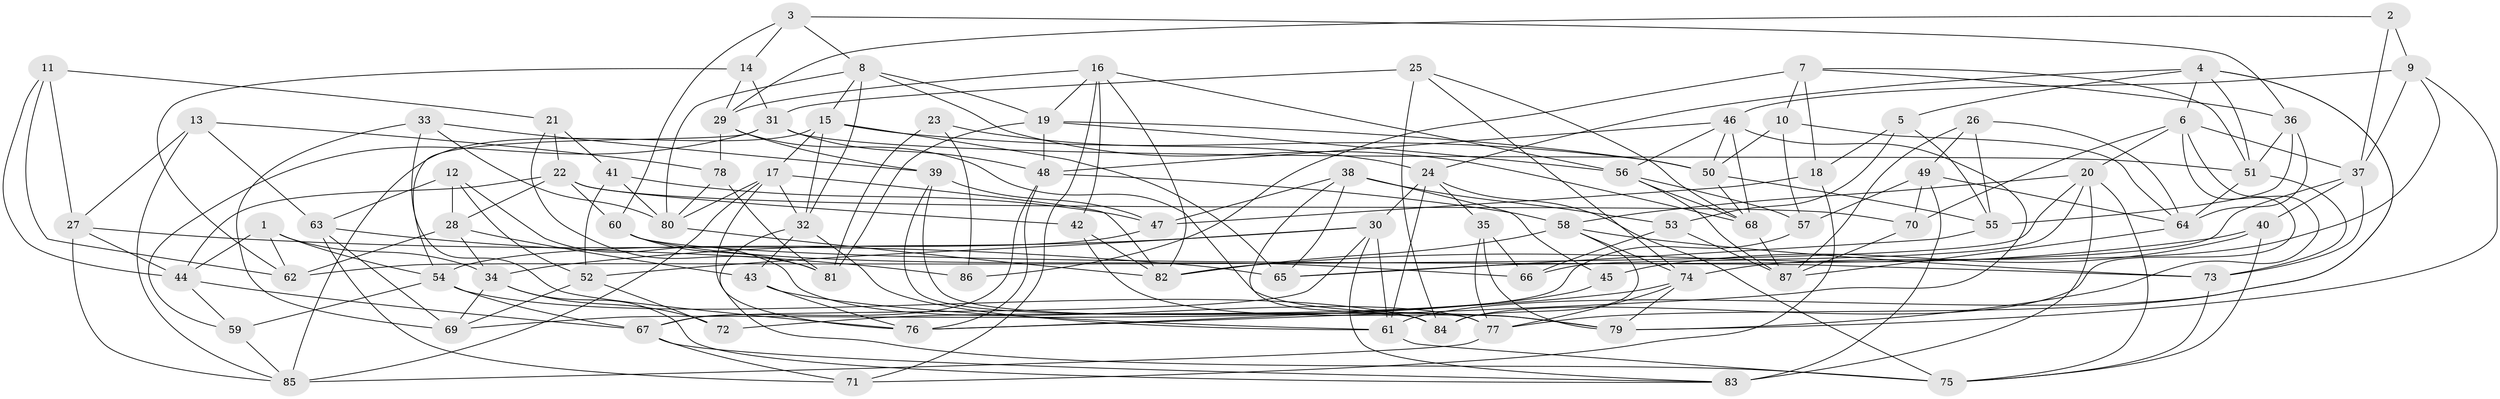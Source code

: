 // original degree distribution, {4: 1.0}
// Generated by graph-tools (version 1.1) at 2025/38/03/04/25 23:38:15]
// undirected, 87 vertices, 219 edges
graph export_dot {
  node [color=gray90,style=filled];
  1;
  2;
  3;
  4;
  5;
  6;
  7;
  8;
  9;
  10;
  11;
  12;
  13;
  14;
  15;
  16;
  17;
  18;
  19;
  20;
  21;
  22;
  23;
  24;
  25;
  26;
  27;
  28;
  29;
  30;
  31;
  32;
  33;
  34;
  35;
  36;
  37;
  38;
  39;
  40;
  41;
  42;
  43;
  44;
  45;
  46;
  47;
  48;
  49;
  50;
  51;
  52;
  53;
  54;
  55;
  56;
  57;
  58;
  59;
  60;
  61;
  62;
  63;
  64;
  65;
  66;
  67;
  68;
  69;
  70;
  71;
  72;
  73;
  74;
  75;
  76;
  77;
  78;
  79;
  80;
  81;
  82;
  83;
  84;
  85;
  86;
  87;
  1 -- 34 [weight=1.0];
  1 -- 44 [weight=1.0];
  1 -- 54 [weight=1.0];
  1 -- 62 [weight=1.0];
  2 -- 9 [weight=2.0];
  2 -- 29 [weight=1.0];
  2 -- 37 [weight=1.0];
  3 -- 8 [weight=1.0];
  3 -- 14 [weight=1.0];
  3 -- 36 [weight=1.0];
  3 -- 60 [weight=1.0];
  4 -- 5 [weight=1.0];
  4 -- 6 [weight=1.0];
  4 -- 24 [weight=1.0];
  4 -- 51 [weight=1.0];
  4 -- 61 [weight=1.0];
  4 -- 77 [weight=1.0];
  5 -- 18 [weight=1.0];
  5 -- 53 [weight=1.0];
  5 -- 55 [weight=1.0];
  6 -- 20 [weight=1.0];
  6 -- 37 [weight=1.0];
  6 -- 70 [weight=1.0];
  6 -- 79 [weight=1.0];
  6 -- 84 [weight=1.0];
  7 -- 10 [weight=1.0];
  7 -- 18 [weight=1.0];
  7 -- 36 [weight=1.0];
  7 -- 51 [weight=1.0];
  7 -- 86 [weight=2.0];
  8 -- 15 [weight=1.0];
  8 -- 19 [weight=1.0];
  8 -- 32 [weight=1.0];
  8 -- 68 [weight=1.0];
  8 -- 80 [weight=1.0];
  9 -- 37 [weight=1.0];
  9 -- 46 [weight=1.0];
  9 -- 74 [weight=1.0];
  9 -- 79 [weight=1.0];
  10 -- 50 [weight=1.0];
  10 -- 57 [weight=1.0];
  10 -- 64 [weight=1.0];
  11 -- 21 [weight=1.0];
  11 -- 27 [weight=1.0];
  11 -- 44 [weight=1.0];
  11 -- 62 [weight=1.0];
  12 -- 28 [weight=1.0];
  12 -- 52 [weight=1.0];
  12 -- 63 [weight=1.0];
  12 -- 77 [weight=1.0];
  13 -- 27 [weight=1.0];
  13 -- 63 [weight=1.0];
  13 -- 78 [weight=1.0];
  13 -- 85 [weight=1.0];
  14 -- 29 [weight=1.0];
  14 -- 31 [weight=1.0];
  14 -- 62 [weight=1.0];
  15 -- 17 [weight=1.0];
  15 -- 32 [weight=1.0];
  15 -- 50 [weight=1.0];
  15 -- 65 [weight=1.0];
  15 -- 85 [weight=1.0];
  16 -- 19 [weight=1.0];
  16 -- 29 [weight=1.0];
  16 -- 42 [weight=1.0];
  16 -- 56 [weight=1.0];
  16 -- 71 [weight=1.0];
  16 -- 82 [weight=1.0];
  17 -- 32 [weight=1.0];
  17 -- 76 [weight=1.0];
  17 -- 80 [weight=1.0];
  17 -- 82 [weight=1.0];
  17 -- 85 [weight=1.0];
  18 -- 47 [weight=1.0];
  18 -- 71 [weight=1.0];
  19 -- 48 [weight=1.0];
  19 -- 50 [weight=1.0];
  19 -- 56 [weight=1.0];
  19 -- 81 [weight=1.0];
  20 -- 58 [weight=1.0];
  20 -- 62 [weight=1.0];
  20 -- 66 [weight=1.0];
  20 -- 75 [weight=1.0];
  20 -- 83 [weight=1.0];
  21 -- 22 [weight=1.0];
  21 -- 41 [weight=1.0];
  21 -- 81 [weight=1.0];
  22 -- 28 [weight=1.0];
  22 -- 42 [weight=1.0];
  22 -- 44 [weight=1.0];
  22 -- 60 [weight=1.0];
  22 -- 70 [weight=1.0];
  23 -- 24 [weight=1.0];
  23 -- 81 [weight=2.0];
  23 -- 86 [weight=1.0];
  24 -- 30 [weight=1.0];
  24 -- 35 [weight=1.0];
  24 -- 61 [weight=1.0];
  24 -- 75 [weight=1.0];
  25 -- 31 [weight=1.0];
  25 -- 68 [weight=1.0];
  25 -- 74 [weight=1.0];
  25 -- 84 [weight=1.0];
  26 -- 49 [weight=1.0];
  26 -- 55 [weight=1.0];
  26 -- 64 [weight=1.0];
  26 -- 87 [weight=1.0];
  27 -- 44 [weight=1.0];
  27 -- 65 [weight=2.0];
  27 -- 85 [weight=1.0];
  28 -- 34 [weight=1.0];
  28 -- 43 [weight=1.0];
  28 -- 62 [weight=2.0];
  29 -- 39 [weight=1.0];
  29 -- 78 [weight=1.0];
  29 -- 79 [weight=1.0];
  30 -- 34 [weight=1.0];
  30 -- 52 [weight=1.0];
  30 -- 61 [weight=1.0];
  30 -- 67 [weight=1.0];
  30 -- 83 [weight=1.0];
  31 -- 48 [weight=1.0];
  31 -- 51 [weight=1.0];
  31 -- 54 [weight=1.0];
  31 -- 59 [weight=1.0];
  32 -- 43 [weight=1.0];
  32 -- 61 [weight=1.0];
  32 -- 75 [weight=1.0];
  33 -- 39 [weight=1.0];
  33 -- 69 [weight=1.0];
  33 -- 76 [weight=1.0];
  33 -- 80 [weight=1.0];
  34 -- 69 [weight=1.0];
  34 -- 72 [weight=1.0];
  34 -- 83 [weight=1.0];
  35 -- 66 [weight=1.0];
  35 -- 77 [weight=1.0];
  35 -- 79 [weight=1.0];
  36 -- 51 [weight=1.0];
  36 -- 55 [weight=2.0];
  36 -- 64 [weight=1.0];
  37 -- 40 [weight=1.0];
  37 -- 65 [weight=1.0];
  37 -- 73 [weight=1.0];
  38 -- 45 [weight=2.0];
  38 -- 47 [weight=1.0];
  38 -- 53 [weight=1.0];
  38 -- 65 [weight=1.0];
  38 -- 84 [weight=1.0];
  39 -- 47 [weight=2.0];
  39 -- 77 [weight=1.0];
  39 -- 84 [weight=1.0];
  40 -- 45 [weight=1.0];
  40 -- 75 [weight=1.0];
  40 -- 82 [weight=1.0];
  41 -- 47 [weight=1.0];
  41 -- 52 [weight=1.0];
  41 -- 80 [weight=1.0];
  42 -- 79 [weight=1.0];
  42 -- 82 [weight=1.0];
  43 -- 61 [weight=1.0];
  43 -- 76 [weight=1.0];
  44 -- 59 [weight=1.0];
  44 -- 67 [weight=1.0];
  45 -- 72 [weight=1.0];
  46 -- 48 [weight=1.0];
  46 -- 50 [weight=1.0];
  46 -- 56 [weight=1.0];
  46 -- 68 [weight=1.0];
  46 -- 76 [weight=1.0];
  47 -- 54 [weight=1.0];
  48 -- 58 [weight=1.0];
  48 -- 67 [weight=1.0];
  48 -- 76 [weight=1.0];
  49 -- 57 [weight=1.0];
  49 -- 64 [weight=1.0];
  49 -- 70 [weight=1.0];
  49 -- 83 [weight=2.0];
  50 -- 55 [weight=1.0];
  50 -- 68 [weight=1.0];
  51 -- 64 [weight=1.0];
  51 -- 73 [weight=1.0];
  52 -- 69 [weight=1.0];
  52 -- 72 [weight=2.0];
  53 -- 66 [weight=1.0];
  53 -- 87 [weight=1.0];
  54 -- 59 [weight=1.0];
  54 -- 67 [weight=1.0];
  54 -- 84 [weight=1.0];
  55 -- 65 [weight=1.0];
  56 -- 57 [weight=1.0];
  56 -- 68 [weight=1.0];
  56 -- 87 [weight=1.0];
  57 -- 69 [weight=1.0];
  58 -- 73 [weight=1.0];
  58 -- 74 [weight=1.0];
  58 -- 82 [weight=1.0];
  58 -- 84 [weight=1.0];
  59 -- 85 [weight=1.0];
  60 -- 66 [weight=1.0];
  60 -- 73 [weight=2.0];
  60 -- 81 [weight=1.0];
  61 -- 75 [weight=1.0];
  63 -- 69 [weight=2.0];
  63 -- 71 [weight=1.0];
  63 -- 86 [weight=1.0];
  64 -- 87 [weight=1.0];
  67 -- 71 [weight=1.0];
  67 -- 83 [weight=1.0];
  68 -- 87 [weight=1.0];
  70 -- 87 [weight=1.0];
  73 -- 75 [weight=1.0];
  74 -- 76 [weight=1.0];
  74 -- 77 [weight=1.0];
  74 -- 79 [weight=1.0];
  77 -- 85 [weight=1.0];
  78 -- 80 [weight=1.0];
  78 -- 81 [weight=1.0];
  80 -- 82 [weight=1.0];
}
